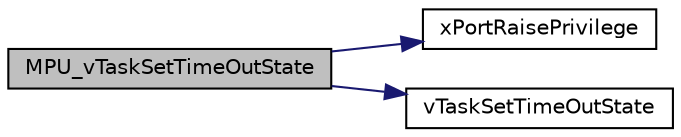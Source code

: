 digraph "MPU_vTaskSetTimeOutState"
{
  edge [fontname="Helvetica",fontsize="10",labelfontname="Helvetica",labelfontsize="10"];
  node [fontname="Helvetica",fontsize="10",shape=record];
  rankdir="LR";
  Node92 [label="MPU_vTaskSetTimeOutState",height=0.2,width=0.4,color="black", fillcolor="grey75", style="filled", fontcolor="black"];
  Node92 -> Node93 [color="midnightblue",fontsize="10",style="solid",fontname="Helvetica"];
  Node93 [label="xPortRaisePrivilege",height=0.2,width=0.4,color="black", fillcolor="white", style="filled",URL="$mpu__wrappers_8c.html#ac42aa31652a6e8158f8ea8a88aad8275"];
  Node92 -> Node94 [color="midnightblue",fontsize="10",style="solid",fontname="Helvetica"];
  Node94 [label="vTaskSetTimeOutState",height=0.2,width=0.4,color="black", fillcolor="white", style="filled",URL="$task_8h.html#a67155ad4ea2482b5f4597a69f2152be0"];
}
